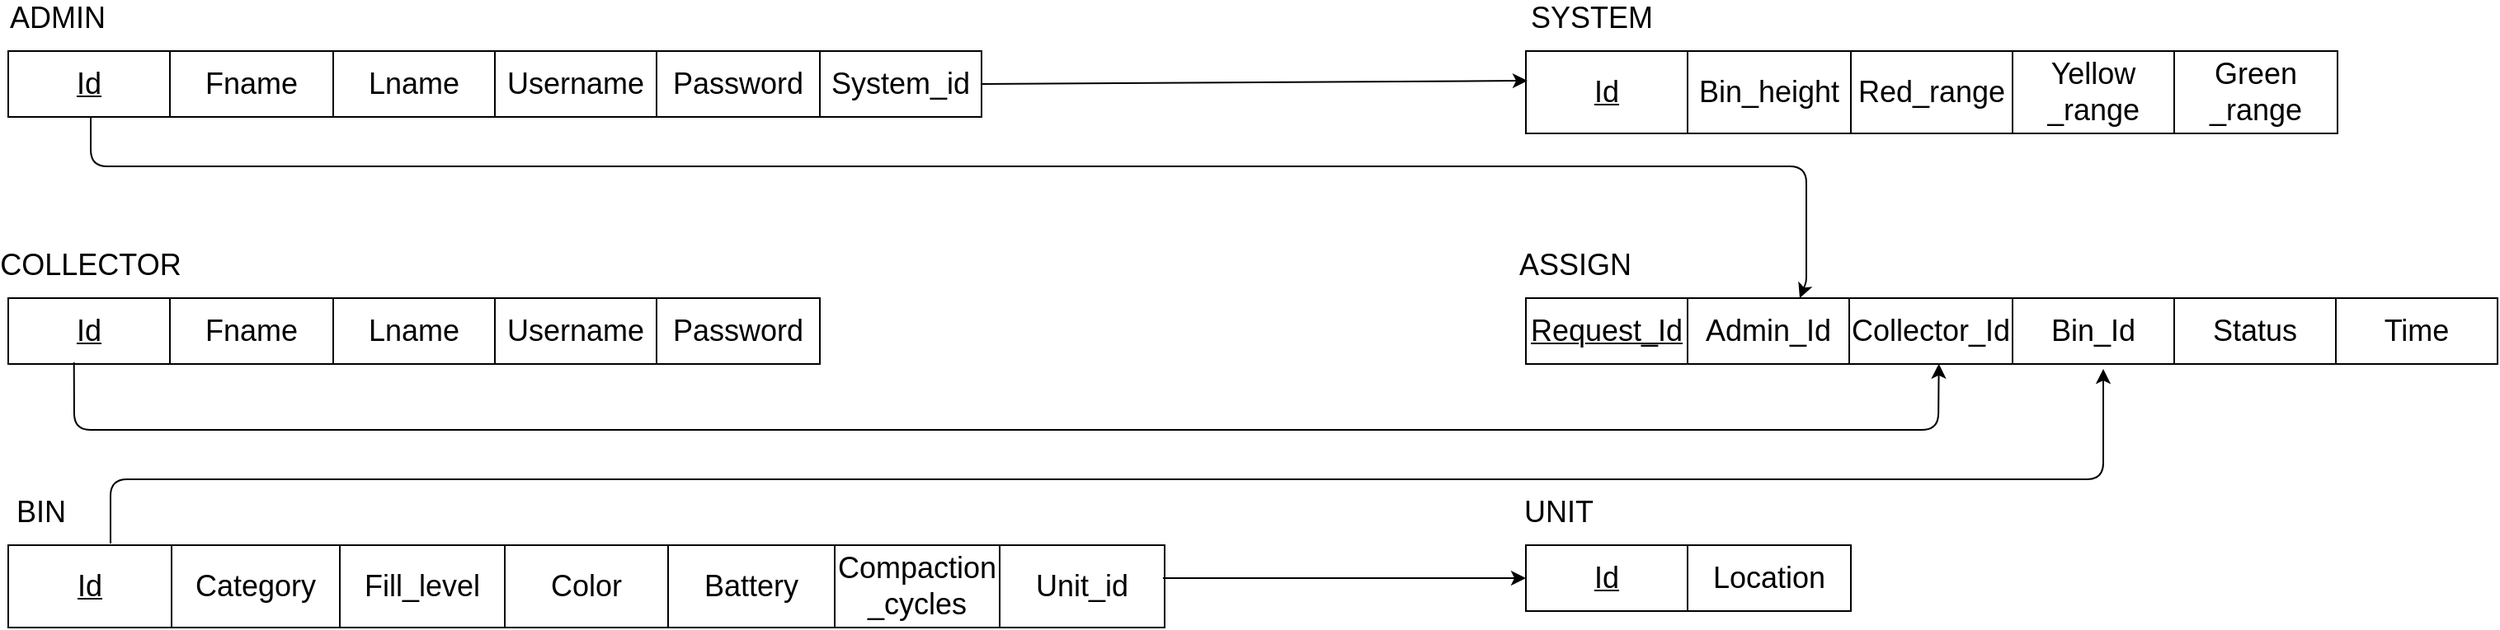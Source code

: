 <mxfile version="15.0.6" type="device"><diagram id="XftUJmqYiu-khlaBt8ju" name="Page-1"><mxGraphModel dx="1209" dy="598" grid="1" gridSize="10" guides="1" tooltips="1" connect="1" arrows="1" fold="1" page="1" pageScale="1" pageWidth="850" pageHeight="1100" math="0" shadow="0"><root><mxCell id="0"/><mxCell id="1" parent="0"/><mxCell id="nkRsFKs686Cd8zueZkwR-9" value="" style="shape=table;startSize=0;container=1;collapsible=0;childLayout=tableLayout;" parent="1" vertex="1"><mxGeometry x="80" y="80" width="590" height="40" as="geometry"/></mxCell><mxCell id="nkRsFKs686Cd8zueZkwR-10" value="" style="shape=partialRectangle;collapsible=0;dropTarget=0;pointerEvents=0;fillColor=none;top=0;left=0;bottom=0;right=0;points=[[0,0.5],[1,0.5]];portConstraint=eastwest;" parent="nkRsFKs686Cd8zueZkwR-9" vertex="1"><mxGeometry width="590" height="40" as="geometry"/></mxCell><mxCell id="nkRsFKs686Cd8zueZkwR-11" value="&lt;u&gt;&lt;font style=&quot;font-size: 18px&quot;&gt;Id&lt;/font&gt;&lt;/u&gt;" style="shape=partialRectangle;html=1;whiteSpace=wrap;connectable=0;overflow=hidden;fillColor=none;top=0;left=0;bottom=0;right=0;pointerEvents=1;align=center;" parent="nkRsFKs686Cd8zueZkwR-10" vertex="1"><mxGeometry width="98" height="40" as="geometry"/></mxCell><mxCell id="nkRsFKs686Cd8zueZkwR-12" value="&lt;font style=&quot;font-size: 18px&quot;&gt;Fname&lt;/font&gt;" style="shape=partialRectangle;html=1;whiteSpace=wrap;connectable=0;overflow=hidden;fillColor=none;top=0;left=0;bottom=0;right=0;pointerEvents=1;" parent="nkRsFKs686Cd8zueZkwR-10" vertex="1"><mxGeometry x="98" width="99" height="40" as="geometry"/></mxCell><mxCell id="nkRsFKs686Cd8zueZkwR-13" value="&lt;font style=&quot;font-size: 18px&quot;&gt;Lname&lt;/font&gt;" style="shape=partialRectangle;html=1;whiteSpace=wrap;connectable=0;overflow=hidden;fillColor=none;top=0;left=0;bottom=0;right=0;pointerEvents=1;" parent="nkRsFKs686Cd8zueZkwR-10" vertex="1"><mxGeometry x="197" width="98" height="40" as="geometry"/></mxCell><mxCell id="nkRsFKs686Cd8zueZkwR-14" value="&lt;font style=&quot;font-size: 18px&quot;&gt;Username&lt;/font&gt;" style="shape=partialRectangle;html=1;whiteSpace=wrap;connectable=0;overflow=hidden;fillColor=none;top=0;left=0;bottom=0;right=0;pointerEvents=1;" parent="nkRsFKs686Cd8zueZkwR-10" vertex="1"><mxGeometry x="295" width="98" height="40" as="geometry"/></mxCell><mxCell id="nkRsFKs686Cd8zueZkwR-15" value="&lt;font style=&quot;font-size: 18px&quot;&gt;Password&lt;/font&gt;" style="shape=partialRectangle;html=1;whiteSpace=wrap;connectable=0;overflow=hidden;fillColor=none;top=0;left=0;bottom=0;right=0;pointerEvents=1;" parent="nkRsFKs686Cd8zueZkwR-10" vertex="1"><mxGeometry x="393" width="99" height="40" as="geometry"/></mxCell><mxCell id="nkRsFKs686Cd8zueZkwR-16" value="&lt;font style=&quot;font-size: 18px&quot;&gt;System_id&lt;/font&gt;" style="shape=partialRectangle;html=1;whiteSpace=wrap;connectable=0;overflow=hidden;fillColor=none;top=0;left=0;bottom=0;right=0;pointerEvents=1;" parent="nkRsFKs686Cd8zueZkwR-10" vertex="1"><mxGeometry x="492" width="98" height="40" as="geometry"/></mxCell><mxCell id="nkRsFKs686Cd8zueZkwR-17" value="&lt;font style=&quot;font-size: 18px&quot;&gt;ADMIN&lt;/font&gt;" style="text;html=1;strokeColor=none;fillColor=none;align=center;verticalAlign=middle;whiteSpace=wrap;rounded=0;" parent="1" vertex="1"><mxGeometry x="90" y="50" width="40" height="20" as="geometry"/></mxCell><mxCell id="nkRsFKs686Cd8zueZkwR-27" value="&lt;font style=&quot;font-size: 18px&quot;&gt;COLLECTOR&lt;/font&gt;" style="text;html=1;strokeColor=none;fillColor=none;align=center;verticalAlign=middle;whiteSpace=wrap;rounded=0;" parent="1" vertex="1"><mxGeometry x="110" y="200" width="40" height="20" as="geometry"/></mxCell><mxCell id="nkRsFKs686Cd8zueZkwR-19" value="" style="shape=table;startSize=0;container=1;collapsible=0;childLayout=tableLayout;" parent="1" vertex="1"><mxGeometry x="80" y="230" width="492" height="40" as="geometry"/></mxCell><mxCell id="nkRsFKs686Cd8zueZkwR-20" value="" style="shape=partialRectangle;collapsible=0;dropTarget=0;pointerEvents=0;fillColor=none;top=0;left=0;bottom=0;right=0;points=[[0,0.5],[1,0.5]];portConstraint=eastwest;" parent="nkRsFKs686Cd8zueZkwR-19" vertex="1"><mxGeometry width="492" height="40" as="geometry"/></mxCell><mxCell id="nkRsFKs686Cd8zueZkwR-21" value="&lt;u&gt;&lt;font style=&quot;font-size: 18px&quot;&gt;Id&lt;/font&gt;&lt;/u&gt;" style="shape=partialRectangle;html=1;whiteSpace=wrap;connectable=0;overflow=hidden;fillColor=none;top=0;left=0;bottom=0;right=0;pointerEvents=1;align=center;" parent="nkRsFKs686Cd8zueZkwR-20" vertex="1"><mxGeometry width="98" height="40" as="geometry"/></mxCell><mxCell id="nkRsFKs686Cd8zueZkwR-22" value="&lt;font style=&quot;font-size: 18px&quot;&gt;Fname&lt;/font&gt;" style="shape=partialRectangle;html=1;whiteSpace=wrap;connectable=0;overflow=hidden;fillColor=none;top=0;left=0;bottom=0;right=0;pointerEvents=1;" parent="nkRsFKs686Cd8zueZkwR-20" vertex="1"><mxGeometry x="98" width="99" height="40" as="geometry"/></mxCell><mxCell id="nkRsFKs686Cd8zueZkwR-23" value="&lt;font style=&quot;font-size: 18px&quot;&gt;Lname&lt;/font&gt;" style="shape=partialRectangle;html=1;whiteSpace=wrap;connectable=0;overflow=hidden;fillColor=none;top=0;left=0;bottom=0;right=0;pointerEvents=1;" parent="nkRsFKs686Cd8zueZkwR-20" vertex="1"><mxGeometry x="197" width="98" height="40" as="geometry"/></mxCell><mxCell id="nkRsFKs686Cd8zueZkwR-24" value="&lt;font style=&quot;font-size: 18px&quot;&gt;Username&lt;/font&gt;" style="shape=partialRectangle;html=1;whiteSpace=wrap;connectable=0;overflow=hidden;fillColor=none;top=0;left=0;bottom=0;right=0;pointerEvents=1;" parent="nkRsFKs686Cd8zueZkwR-20" vertex="1"><mxGeometry x="295" width="98" height="40" as="geometry"/></mxCell><mxCell id="nkRsFKs686Cd8zueZkwR-25" value="&lt;font style=&quot;font-size: 18px&quot;&gt;Password&lt;/font&gt;" style="shape=partialRectangle;html=1;whiteSpace=wrap;connectable=0;overflow=hidden;fillColor=none;top=0;left=0;bottom=0;right=0;pointerEvents=1;" parent="nkRsFKs686Cd8zueZkwR-20" vertex="1"><mxGeometry x="393" width="99" height="40" as="geometry"/></mxCell><mxCell id="nkRsFKs686Cd8zueZkwR-31" value="" style="shape=table;startSize=0;container=1;collapsible=0;childLayout=tableLayout;" parent="1" vertex="1"><mxGeometry x="80" y="380" width="701" height="50" as="geometry"/></mxCell><mxCell id="nkRsFKs686Cd8zueZkwR-32" value="" style="shape=partialRectangle;collapsible=0;dropTarget=0;pointerEvents=0;fillColor=none;top=0;left=0;bottom=0;right=0;points=[[0,0.5],[1,0.5]];portConstraint=eastwest;" parent="nkRsFKs686Cd8zueZkwR-31" vertex="1"><mxGeometry width="701" height="50" as="geometry"/></mxCell><mxCell id="nkRsFKs686Cd8zueZkwR-33" value="&lt;u&gt;&lt;font style=&quot;font-size: 18px&quot;&gt;Id&lt;/font&gt;&lt;/u&gt;" style="shape=partialRectangle;html=1;whiteSpace=wrap;connectable=0;overflow=hidden;fillColor=none;top=0;left=0;bottom=0;right=0;pointerEvents=1;align=center;" parent="nkRsFKs686Cd8zueZkwR-32" vertex="1"><mxGeometry width="99" height="50" as="geometry"/></mxCell><mxCell id="nkRsFKs686Cd8zueZkwR-34" value="&lt;span style=&quot;font-size: 18px&quot;&gt;Category&lt;/span&gt;" style="shape=partialRectangle;html=1;whiteSpace=wrap;connectable=0;overflow=hidden;fillColor=none;top=0;left=0;bottom=0;right=0;pointerEvents=1;" parent="nkRsFKs686Cd8zueZkwR-32" vertex="1"><mxGeometry x="99" width="102" height="50" as="geometry"/></mxCell><mxCell id="nkRsFKs686Cd8zueZkwR-35" value="&lt;span style=&quot;font-size: 18px&quot;&gt;Fill_level&lt;/span&gt;" style="shape=partialRectangle;html=1;whiteSpace=wrap;connectable=0;overflow=hidden;fillColor=none;top=0;left=0;bottom=0;right=0;pointerEvents=1;" parent="nkRsFKs686Cd8zueZkwR-32" vertex="1"><mxGeometry x="201" width="100" height="50" as="geometry"/></mxCell><mxCell id="nkRsFKs686Cd8zueZkwR-36" value="&lt;span style=&quot;font-size: 18px&quot;&gt;Color&lt;/span&gt;" style="shape=partialRectangle;html=1;whiteSpace=wrap;connectable=0;overflow=hidden;fillColor=none;top=0;left=0;bottom=0;right=0;pointerEvents=1;" parent="nkRsFKs686Cd8zueZkwR-32" vertex="1"><mxGeometry x="301" width="99" height="50" as="geometry"/></mxCell><mxCell id="nkRsFKs686Cd8zueZkwR-37" value="&lt;span style=&quot;font-size: 18px&quot;&gt;Battery&lt;/span&gt;" style="shape=partialRectangle;html=1;whiteSpace=wrap;connectable=0;overflow=hidden;fillColor=none;top=0;left=0;bottom=0;right=0;pointerEvents=1;" parent="nkRsFKs686Cd8zueZkwR-32" vertex="1"><mxGeometry x="400" width="101" height="50" as="geometry"/></mxCell><mxCell id="nkRsFKs686Cd8zueZkwR-38" value="&lt;span style=&quot;font-size: 18px&quot;&gt;Compaction&lt;/span&gt;&lt;br style=&quot;font-size: 18px&quot;&gt;&lt;span style=&quot;font-size: 18px&quot;&gt;_cycles&lt;/span&gt;" style="shape=partialRectangle;html=1;whiteSpace=wrap;connectable=0;overflow=hidden;fillColor=none;top=0;left=0;bottom=0;right=0;pointerEvents=1;" parent="nkRsFKs686Cd8zueZkwR-32" vertex="1"><mxGeometry x="501" width="100" height="50" as="geometry"/></mxCell><mxCell id="nkRsFKs686Cd8zueZkwR-40" value="&lt;span style=&quot;font-size: 18px&quot;&gt;Unit_id&lt;/span&gt;" style="shape=partialRectangle;html=1;whiteSpace=wrap;connectable=0;overflow=hidden;fillColor=none;top=0;left=0;bottom=0;right=0;pointerEvents=1;" parent="nkRsFKs686Cd8zueZkwR-32" vertex="1"><mxGeometry x="601" width="100" height="50" as="geometry"/></mxCell><mxCell id="nkRsFKs686Cd8zueZkwR-39" value="&lt;font style=&quot;font-size: 18px&quot;&gt;BIN&lt;/font&gt;" style="text;html=1;strokeColor=none;fillColor=none;align=center;verticalAlign=middle;whiteSpace=wrap;rounded=0;" parent="1" vertex="1"><mxGeometry x="80" y="350" width="40" height="20" as="geometry"/></mxCell><mxCell id="nkRsFKs686Cd8zueZkwR-42" value="&lt;font style=&quot;font-size: 18px&quot;&gt;UNIT&lt;/font&gt;" style="text;html=1;strokeColor=none;fillColor=none;align=center;verticalAlign=middle;whiteSpace=wrap;rounded=0;" parent="1" vertex="1"><mxGeometry x="1000" y="350" width="40" height="20" as="geometry"/></mxCell><mxCell id="nkRsFKs686Cd8zueZkwR-43" value="" style="shape=table;startSize=0;container=1;collapsible=0;childLayout=tableLayout;" parent="1" vertex="1"><mxGeometry x="1000" y="380" width="197" height="40" as="geometry"/></mxCell><mxCell id="nkRsFKs686Cd8zueZkwR-44" value="" style="shape=partialRectangle;collapsible=0;dropTarget=0;pointerEvents=0;fillColor=none;top=0;left=0;bottom=0;right=0;points=[[0,0.5],[1,0.5]];portConstraint=eastwest;" parent="nkRsFKs686Cd8zueZkwR-43" vertex="1"><mxGeometry width="197" height="40" as="geometry"/></mxCell><mxCell id="nkRsFKs686Cd8zueZkwR-45" value="&lt;u&gt;&lt;font style=&quot;font-size: 18px&quot;&gt;Id&lt;/font&gt;&lt;/u&gt;" style="shape=partialRectangle;html=1;whiteSpace=wrap;connectable=0;overflow=hidden;fillColor=none;top=0;left=0;bottom=0;right=0;pointerEvents=1;align=center;" parent="nkRsFKs686Cd8zueZkwR-44" vertex="1"><mxGeometry width="98" height="40" as="geometry"/></mxCell><mxCell id="nkRsFKs686Cd8zueZkwR-46" value="&lt;font style=&quot;font-size: 18px&quot;&gt;Location&lt;/font&gt;" style="shape=partialRectangle;html=1;whiteSpace=wrap;connectable=0;overflow=hidden;fillColor=none;top=0;left=0;bottom=0;right=0;pointerEvents=1;" parent="nkRsFKs686Cd8zueZkwR-44" vertex="1"><mxGeometry x="98" width="99" height="40" as="geometry"/></mxCell><mxCell id="nkRsFKs686Cd8zueZkwR-50" value="&lt;font style=&quot;font-size: 18px&quot;&gt;SYSTEM&lt;/font&gt;" style="text;html=1;strokeColor=none;fillColor=none;align=center;verticalAlign=middle;whiteSpace=wrap;rounded=0;" parent="1" vertex="1"><mxGeometry x="1020" y="50" width="40" height="20" as="geometry"/></mxCell><mxCell id="nkRsFKs686Cd8zueZkwR-51" value="" style="shape=table;startSize=0;container=1;collapsible=0;childLayout=tableLayout;" parent="1" vertex="1"><mxGeometry x="1000" y="80" width="492" height="50" as="geometry"/></mxCell><mxCell id="nkRsFKs686Cd8zueZkwR-52" value="" style="shape=partialRectangle;collapsible=0;dropTarget=0;pointerEvents=0;fillColor=none;top=0;left=0;bottom=0;right=0;points=[[0,0.5],[1,0.5]];portConstraint=eastwest;" parent="nkRsFKs686Cd8zueZkwR-51" vertex="1"><mxGeometry width="492" height="50" as="geometry"/></mxCell><mxCell id="nkRsFKs686Cd8zueZkwR-53" value="&lt;u&gt;&lt;font style=&quot;font-size: 18px&quot;&gt;Id&lt;/font&gt;&lt;/u&gt;" style="shape=partialRectangle;html=1;whiteSpace=wrap;connectable=0;overflow=hidden;fillColor=none;top=0;left=0;bottom=0;right=0;pointerEvents=1;align=center;" parent="nkRsFKs686Cd8zueZkwR-52" vertex="1"><mxGeometry width="98" height="50" as="geometry"/></mxCell><mxCell id="nkRsFKs686Cd8zueZkwR-54" value="&lt;font style=&quot;font-size: 18px&quot;&gt;Bin_height&lt;/font&gt;" style="shape=partialRectangle;html=1;whiteSpace=wrap;connectable=0;overflow=hidden;fillColor=none;top=0;left=0;bottom=0;right=0;pointerEvents=1;" parent="nkRsFKs686Cd8zueZkwR-52" vertex="1"><mxGeometry x="98" width="99" height="50" as="geometry"/></mxCell><mxCell id="nkRsFKs686Cd8zueZkwR-55" value="&lt;font style=&quot;font-size: 18px&quot;&gt;Red_range&lt;/font&gt;" style="shape=partialRectangle;html=1;whiteSpace=wrap;connectable=0;overflow=hidden;fillColor=none;top=0;left=0;bottom=0;right=0;pointerEvents=1;" parent="nkRsFKs686Cd8zueZkwR-52" vertex="1"><mxGeometry x="197" width="98" height="50" as="geometry"/></mxCell><mxCell id="nkRsFKs686Cd8zueZkwR-56" value="&lt;font style=&quot;font-size: 18px&quot;&gt;Yellow&lt;br&gt;_range&lt;/font&gt;" style="shape=partialRectangle;html=1;whiteSpace=wrap;connectable=0;overflow=hidden;fillColor=none;top=0;left=0;bottom=0;right=0;pointerEvents=1;" parent="nkRsFKs686Cd8zueZkwR-52" vertex="1"><mxGeometry x="295" width="98" height="50" as="geometry"/></mxCell><mxCell id="nkRsFKs686Cd8zueZkwR-57" value="&lt;font style=&quot;font-size: 18px&quot;&gt;Green&lt;br&gt;_range&lt;/font&gt;" style="shape=partialRectangle;html=1;whiteSpace=wrap;connectable=0;overflow=hidden;fillColor=none;top=0;left=0;bottom=0;right=0;pointerEvents=1;" parent="nkRsFKs686Cd8zueZkwR-52" vertex="1"><mxGeometry x="393" width="99" height="50" as="geometry"/></mxCell><mxCell id="nkRsFKs686Cd8zueZkwR-63" value="&lt;font style=&quot;font-size: 18px&quot;&gt;ASSIGN&lt;/font&gt;" style="text;html=1;strokeColor=none;fillColor=none;align=center;verticalAlign=middle;whiteSpace=wrap;rounded=0;" parent="1" vertex="1"><mxGeometry x="1010" y="200" width="40" height="20" as="geometry"/></mxCell><mxCell id="nkRsFKs686Cd8zueZkwR-64" value="" style="shape=table;startSize=0;container=1;collapsible=0;childLayout=tableLayout;" parent="1" vertex="1"><mxGeometry x="1000" y="230" width="589" height="40" as="geometry"/></mxCell><mxCell id="nkRsFKs686Cd8zueZkwR-65" value="" style="shape=partialRectangle;collapsible=0;dropTarget=0;pointerEvents=0;fillColor=none;top=0;left=0;bottom=0;right=0;points=[[0,0.5],[1,0.5]];portConstraint=eastwest;" parent="nkRsFKs686Cd8zueZkwR-64" vertex="1"><mxGeometry width="589" height="40" as="geometry"/></mxCell><mxCell id="WjD5R3PRl2_kIiIiQL2m-3" value="&lt;u&gt;&lt;font style=&quot;font-size: 18px&quot;&gt;Request_Id&lt;/font&gt;&lt;/u&gt;" style="shape=partialRectangle;html=1;whiteSpace=wrap;connectable=0;overflow=hidden;fillColor=none;top=0;left=0;bottom=0;right=0;pointerEvents=1;align=center;" vertex="1" parent="nkRsFKs686Cd8zueZkwR-65"><mxGeometry width="98" height="40" as="geometry"/></mxCell><mxCell id="nkRsFKs686Cd8zueZkwR-66" value="&lt;font style=&quot;font-size: 18px&quot;&gt;Admin_Id&lt;/font&gt;" style="shape=partialRectangle;html=1;whiteSpace=wrap;connectable=0;overflow=hidden;fillColor=none;top=0;left=0;bottom=0;right=0;pointerEvents=1;align=center;" parent="nkRsFKs686Cd8zueZkwR-65" vertex="1"><mxGeometry x="98" width="98" height="40" as="geometry"/></mxCell><mxCell id="nkRsFKs686Cd8zueZkwR-67" value="&lt;font style=&quot;font-size: 18px&quot;&gt;Collector_Id&lt;/font&gt;" style="shape=partialRectangle;html=1;whiteSpace=wrap;connectable=0;overflow=hidden;fillColor=none;top=0;left=0;bottom=0;right=0;pointerEvents=1;" parent="nkRsFKs686Cd8zueZkwR-65" vertex="1"><mxGeometry x="196" width="99" height="40" as="geometry"/></mxCell><mxCell id="nkRsFKs686Cd8zueZkwR-68" value="&lt;span style=&quot;font-size: 18px&quot;&gt;Bin_Id&lt;/span&gt;" style="shape=partialRectangle;html=1;whiteSpace=wrap;connectable=0;overflow=hidden;fillColor=none;top=0;left=0;bottom=0;right=0;pointerEvents=1;" parent="nkRsFKs686Cd8zueZkwR-65" vertex="1"><mxGeometry x="295" width="98" height="40" as="geometry"/></mxCell><mxCell id="nkRsFKs686Cd8zueZkwR-69" value="&lt;font style=&quot;font-size: 18px&quot;&gt;Status&lt;/font&gt;" style="shape=partialRectangle;html=1;whiteSpace=wrap;connectable=0;overflow=hidden;fillColor=none;top=0;left=0;bottom=0;right=0;pointerEvents=1;" parent="nkRsFKs686Cd8zueZkwR-65" vertex="1"><mxGeometry x="393" width="98" height="40" as="geometry"/></mxCell><mxCell id="WjD5R3PRl2_kIiIiQL2m-2" value="&lt;span style=&quot;font-size: 18px&quot;&gt;Time&lt;/span&gt;" style="shape=partialRectangle;html=1;whiteSpace=wrap;connectable=0;overflow=hidden;fillColor=none;top=0;left=0;bottom=0;right=0;pointerEvents=1;" vertex="1" parent="nkRsFKs686Cd8zueZkwR-65"><mxGeometry x="491" width="98" height="40" as="geometry"/></mxCell><mxCell id="nkRsFKs686Cd8zueZkwR-72" value="" style="endArrow=classic;html=1;exitX=1;exitY=0.5;exitDx=0;exitDy=0;" parent="1" source="nkRsFKs686Cd8zueZkwR-10" edge="1"><mxGeometry width="50" height="50" relative="1" as="geometry"><mxPoint x="850" y="340" as="sourcePoint"/><mxPoint x="1001" y="98" as="targetPoint"/></mxGeometry></mxCell><mxCell id="nkRsFKs686Cd8zueZkwR-73" value="" style="endArrow=classic;html=1;entryX=0;entryY=0.5;entryDx=0;entryDy=0;" parent="1" target="nkRsFKs686Cd8zueZkwR-44" edge="1"><mxGeometry width="50" height="50" relative="1" as="geometry"><mxPoint x="780" y="400" as="sourcePoint"/><mxPoint x="900" y="290" as="targetPoint"/></mxGeometry></mxCell><mxCell id="nkRsFKs686Cd8zueZkwR-74" value="" style="endArrow=classic;html=1;" parent="1" edge="1"><mxGeometry width="50" height="50" relative="1" as="geometry"><mxPoint x="130" y="120" as="sourcePoint"/><mxPoint x="1166" y="230" as="targetPoint"/><Array as="points"><mxPoint x="130" y="150"/><mxPoint x="1170" y="150"/><mxPoint x="1170" y="190"/><mxPoint x="1170" y="210"/><mxPoint x="1170" y="220"/></Array></mxGeometry></mxCell><mxCell id="nkRsFKs686Cd8zueZkwR-75" value="" style="endArrow=classic;html=1;exitX=0.081;exitY=0.975;exitDx=0;exitDy=0;exitPerimeter=0;entryX=0.425;entryY=0.997;entryDx=0;entryDy=0;entryPerimeter=0;" parent="1" source="nkRsFKs686Cd8zueZkwR-20" target="nkRsFKs686Cd8zueZkwR-65" edge="1"><mxGeometry width="50" height="50" relative="1" as="geometry"><mxPoint x="500" y="340" as="sourcePoint"/><mxPoint x="1145" y="273" as="targetPoint"/><Array as="points"><mxPoint x="120" y="310"/><mxPoint x="590" y="310"/><mxPoint x="1250" y="310"/></Array></mxGeometry></mxCell><mxCell id="nkRsFKs686Cd8zueZkwR-76" value="" style="endArrow=classic;html=1;" parent="1" edge="1"><mxGeometry width="50" height="50" relative="1" as="geometry"><mxPoint x="142" y="379" as="sourcePoint"/><mxPoint x="1350" y="273" as="targetPoint"/><Array as="points"><mxPoint x="142" y="340"/><mxPoint x="1350" y="340"/><mxPoint x="1350" y="300"/></Array></mxGeometry></mxCell></root></mxGraphModel></diagram></mxfile>